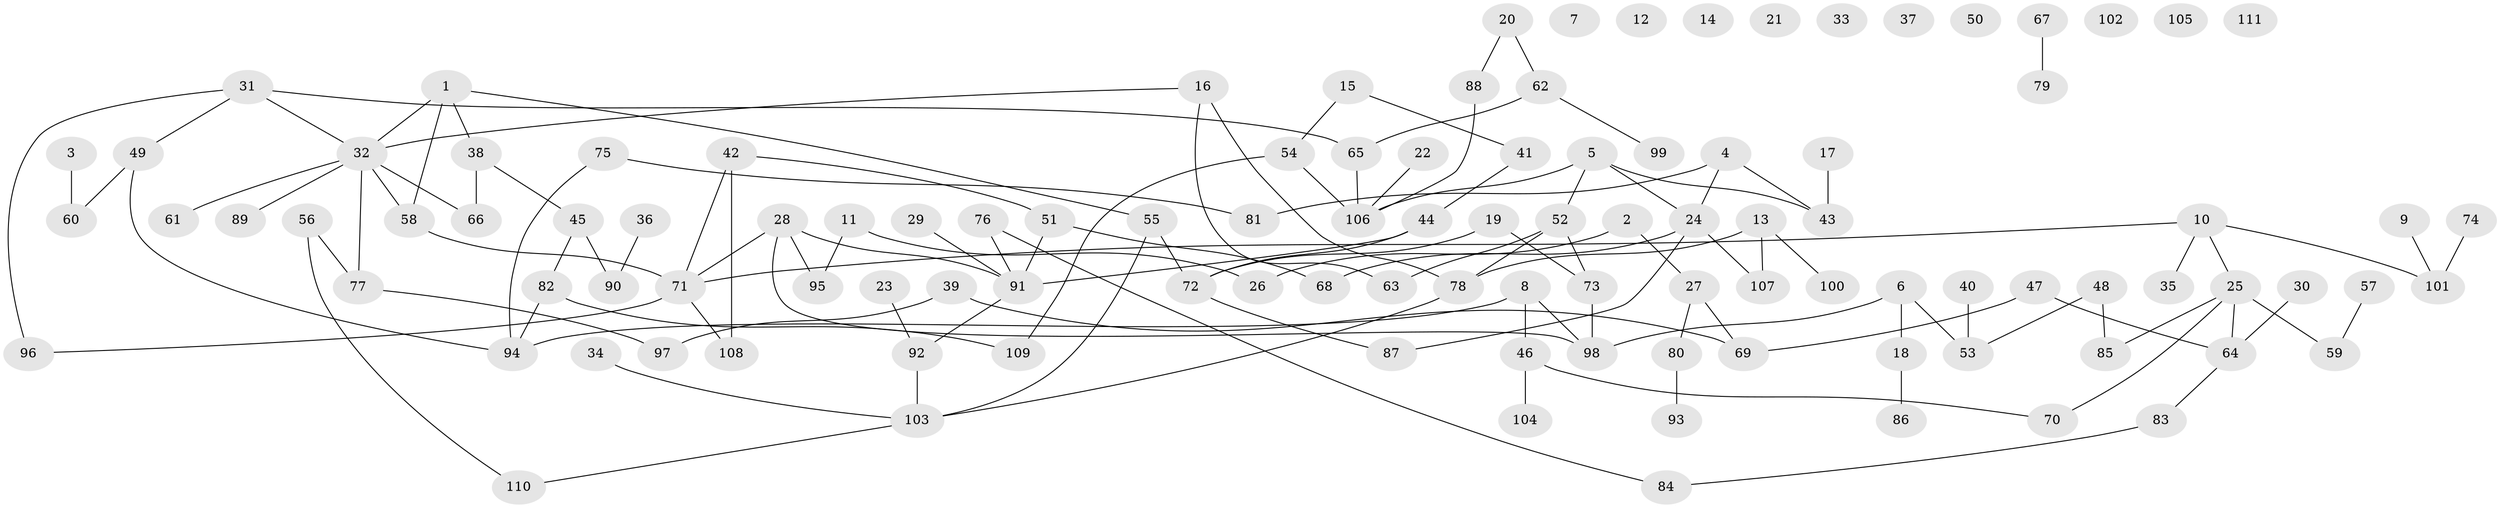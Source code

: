 // coarse degree distribution, {0: 0.15151515151515152, 1: 0.22727272727272727, 4: 0.06060606060606061, 5: 0.10606060606060606, 2: 0.2878787878787879, 3: 0.12121212121212122, 7: 0.015151515151515152, 11: 0.015151515151515152, 6: 0.015151515151515152}
// Generated by graph-tools (version 1.1) at 2025/42/03/04/25 21:42:59]
// undirected, 111 vertices, 127 edges
graph export_dot {
graph [start="1"]
  node [color=gray90,style=filled];
  1;
  2;
  3;
  4;
  5;
  6;
  7;
  8;
  9;
  10;
  11;
  12;
  13;
  14;
  15;
  16;
  17;
  18;
  19;
  20;
  21;
  22;
  23;
  24;
  25;
  26;
  27;
  28;
  29;
  30;
  31;
  32;
  33;
  34;
  35;
  36;
  37;
  38;
  39;
  40;
  41;
  42;
  43;
  44;
  45;
  46;
  47;
  48;
  49;
  50;
  51;
  52;
  53;
  54;
  55;
  56;
  57;
  58;
  59;
  60;
  61;
  62;
  63;
  64;
  65;
  66;
  67;
  68;
  69;
  70;
  71;
  72;
  73;
  74;
  75;
  76;
  77;
  78;
  79;
  80;
  81;
  82;
  83;
  84;
  85;
  86;
  87;
  88;
  89;
  90;
  91;
  92;
  93;
  94;
  95;
  96;
  97;
  98;
  99;
  100;
  101;
  102;
  103;
  104;
  105;
  106;
  107;
  108;
  109;
  110;
  111;
  1 -- 32;
  1 -- 38;
  1 -- 55;
  1 -- 58;
  2 -- 26;
  2 -- 27;
  3 -- 60;
  4 -- 24;
  4 -- 43;
  4 -- 81;
  5 -- 24;
  5 -- 43;
  5 -- 52;
  5 -- 106;
  6 -- 18;
  6 -- 53;
  6 -- 98;
  8 -- 46;
  8 -- 94;
  8 -- 98;
  9 -- 101;
  10 -- 25;
  10 -- 35;
  10 -- 71;
  10 -- 101;
  11 -- 26;
  11 -- 95;
  13 -- 78;
  13 -- 100;
  13 -- 107;
  15 -- 41;
  15 -- 54;
  16 -- 32;
  16 -- 63;
  16 -- 78;
  17 -- 43;
  18 -- 86;
  19 -- 72;
  19 -- 73;
  20 -- 62;
  20 -- 88;
  22 -- 106;
  23 -- 92;
  24 -- 68;
  24 -- 87;
  24 -- 107;
  25 -- 59;
  25 -- 64;
  25 -- 70;
  25 -- 85;
  27 -- 69;
  27 -- 80;
  28 -- 71;
  28 -- 91;
  28 -- 95;
  28 -- 98;
  29 -- 91;
  30 -- 64;
  31 -- 32;
  31 -- 49;
  31 -- 65;
  31 -- 96;
  32 -- 58;
  32 -- 61;
  32 -- 66;
  32 -- 77;
  32 -- 89;
  34 -- 103;
  36 -- 90;
  38 -- 45;
  38 -- 66;
  39 -- 69;
  39 -- 97;
  40 -- 53;
  41 -- 44;
  42 -- 51;
  42 -- 71;
  42 -- 108;
  44 -- 72;
  44 -- 91;
  45 -- 82;
  45 -- 90;
  46 -- 70;
  46 -- 104;
  47 -- 64;
  47 -- 69;
  48 -- 53;
  48 -- 85;
  49 -- 60;
  49 -- 94;
  51 -- 68;
  51 -- 91;
  52 -- 63;
  52 -- 73;
  52 -- 78;
  54 -- 106;
  54 -- 109;
  55 -- 72;
  55 -- 103;
  56 -- 77;
  56 -- 110;
  57 -- 59;
  58 -- 71;
  62 -- 65;
  62 -- 99;
  64 -- 83;
  65 -- 106;
  67 -- 79;
  71 -- 96;
  71 -- 108;
  72 -- 87;
  73 -- 98;
  74 -- 101;
  75 -- 81;
  75 -- 94;
  76 -- 84;
  76 -- 91;
  77 -- 97;
  78 -- 103;
  80 -- 93;
  82 -- 94;
  82 -- 109;
  83 -- 84;
  88 -- 106;
  91 -- 92;
  92 -- 103;
  103 -- 110;
}

